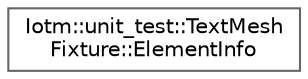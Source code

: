 digraph "Graphical Class Hierarchy"
{
 // INTERACTIVE_SVG=YES
 // LATEX_PDF_SIZE
  bgcolor="transparent";
  edge [fontname=Helvetica,fontsize=10,labelfontname=Helvetica,labelfontsize=10];
  node [fontname=Helvetica,fontsize=10,shape=box,height=0.2,width=0.4];
  rankdir="LR";
  Node0 [id="Node000000",label="Iotm::unit_test::TextMesh\lFixture::ElementInfo",height=0.2,width=0.4,color="grey40", fillcolor="white", style="filled",URL="$structIotm_1_1unit__test_1_1TextMeshFixture_1_1ElementInfo.html",tooltip=" "];
}
